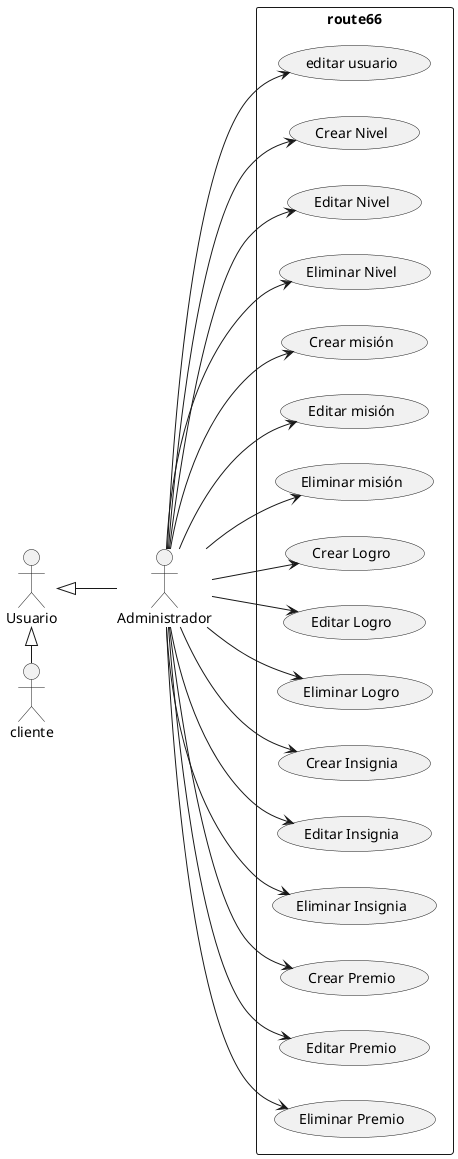 @startuml use cases administrador
left to right direction
skinparam packageStyle rectangle
:Usuario: as user
:cliente: as client
:Administrador: as admin
user<|-client 
user<|-- admin
rectangle route66 {


admin -->(editar usuario)
admin -->(Crear Nivel)
admin -->(Editar Nivel)
admin -->(Eliminar Nivel)
admin -->(Crear misión)
admin -->(Editar misión)
admin -->(Eliminar misión)

admin -->(Crear Logro)
admin -->(Editar Logro)
admin -->(Eliminar Logro)


admin -->(Crear Insignia)
admin -->(Editar Insignia)
admin -->(Eliminar Insignia)

admin -->(Crear Premio)
admin -->(Editar Premio)
admin -->(Eliminar Premio)

}
@enduml
